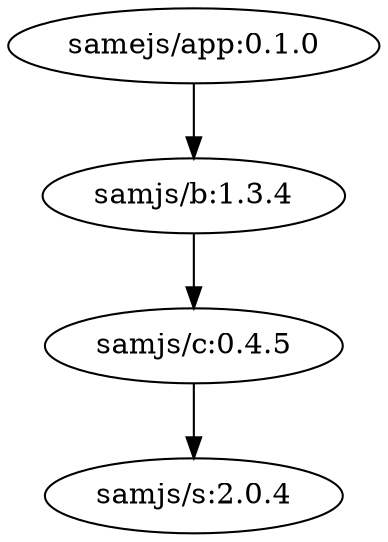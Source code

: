 digraph "example1" {
    "samejs/app:0.1.0" -> "samjs/b:1.3.4"
    "samjs/b:1.3.4" -> "samjs/c:0.4.5"
    "samjs/c:0.4.5" -> "samjs/s:2.0.4"
}
